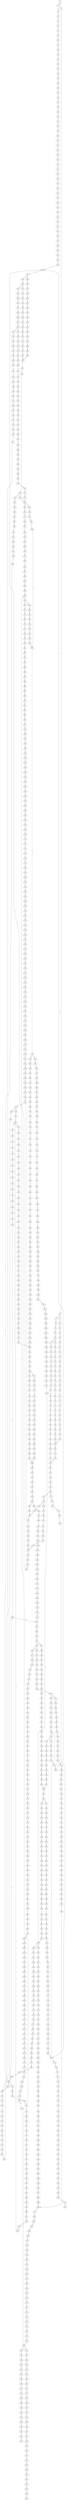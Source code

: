strict digraph  {
	S0 -> S1 [ label = G ];
	S0 -> S2 [ label = C ];
	S1 -> S3 [ label = G ];
	S2 -> S4 [ label = G ];
	S3 -> S5 [ label = T ];
	S4 -> S6 [ label = C ];
	S4 -> S7 [ label = T ];
	S5 -> S8 [ label = C ];
	S6 -> S9 [ label = C ];
	S7 -> S10 [ label = C ];
	S8 -> S11 [ label = C ];
	S9 -> S12 [ label = C ];
	S10 -> S13 [ label = C ];
	S11 -> S14 [ label = C ];
	S12 -> S15 [ label = C ];
	S13 -> S16 [ label = C ];
	S14 -> S17 [ label = T ];
	S15 -> S18 [ label = T ];
	S16 -> S19 [ label = A ];
	S17 -> S20 [ label = T ];
	S18 -> S21 [ label = T ];
	S18 -> S22 [ label = C ];
	S19 -> S23 [ label = C ];
	S20 -> S24 [ label = C ];
	S21 -> S25 [ label = C ];
	S22 -> S26 [ label = C ];
	S23 -> S27 [ label = C ];
	S24 -> S28 [ label = T ];
	S25 -> S29 [ label = A ];
	S26 -> S30 [ label = A ];
	S27 -> S31 [ label = A ];
	S28 -> S32 [ label = C ];
	S29 -> S33 [ label = C ];
	S30 -> S34 [ label = C ];
	S31 -> S35 [ label = C ];
	S32 -> S36 [ label = G ];
	S33 -> S37 [ label = G ];
	S34 -> S38 [ label = C ];
	S35 -> S39 [ label = C ];
	S36 -> S40 [ label = T ];
	S37 -> S41 [ label = C ];
	S38 -> S42 [ label = C ];
	S39 -> S43 [ label = G ];
	S40 -> S44 [ label = A ];
	S41 -> S45 [ label = T ];
	S42 -> S46 [ label = G ];
	S43 -> S47 [ label = A ];
	S44 -> S48 [ label = C ];
	S45 -> S49 [ label = C ];
	S46 -> S50 [ label = C ];
	S47 -> S51 [ label = T ];
	S48 -> S52 [ label = G ];
	S49 -> S53 [ label = C ];
	S50 -> S54 [ label = C ];
	S51 -> S55 [ label = C ];
	S52 -> S56 [ label = G ];
	S53 -> S57 [ label = G ];
	S54 -> S58 [ label = G ];
	S55 -> S59 [ label = G ];
	S56 -> S60 [ label = C ];
	S57 -> S61 [ label = G ];
	S58 -> S62 [ label = G ];
	S59 -> S63 [ label = G ];
	S60 -> S64 [ label = T ];
	S61 -> S65 [ label = T ];
	S62 -> S66 [ label = T ];
	S63 -> S67 [ label = T ];
	S64 -> S68 [ label = A ];
	S65 -> S69 [ label = T ];
	S66 -> S70 [ label = C ];
	S67 -> S71 [ label = T ];
	S68 -> S72 [ label = C ];
	S69 -> S73 [ label = G ];
	S70 -> S74 [ label = C ];
	S71 -> S75 [ label = C ];
	S72 -> S76 [ label = T ];
	S73 -> S77 [ label = C ];
	S74 -> S78 [ label = C ];
	S75 -> S79 [ label = C ];
	S76 -> S80 [ label = G ];
	S77 -> S81 [ label = A ];
	S78 -> S82 [ label = A ];
	S79 -> S83 [ label = A ];
	S80 -> S84 [ label = G ];
	S81 -> S85 [ label = C ];
	S82 -> S86 [ label = G ];
	S83 -> S87 [ label = G ];
	S84 -> S88 [ label = T ];
	S85 -> S89 [ label = T ];
	S86 -> S90 [ label = T ];
	S87 -> S91 [ label = T ];
	S88 -> S92 [ label = G ];
	S89 -> S93 [ label = G ];
	S90 -> S94 [ label = G ];
	S91 -> S95 [ label = G ];
	S92 -> S96 [ label = C ];
	S93 -> S97 [ label = G ];
	S94 -> S98 [ label = G ];
	S95 -> S99 [ label = G ];
	S96 -> S100 [ label = T ];
	S97 -> S101 [ label = T ];
	S98 -> S102 [ label = T ];
	S99 -> S103 [ label = T ];
	S100 -> S104 [ label = A ];
	S101 -> S105 [ label = C ];
	S102 -> S106 [ label = C ];
	S103 -> S106 [ label = C ];
	S104 -> S107 [ label = C ];
	S105 -> S108 [ label = G ];
	S106 -> S109 [ label = G ];
	S107 -> S110 [ label = T ];
	S108 -> S111 [ label = T ];
	S109 -> S112 [ label = T ];
	S110 -> S113 [ label = G ];
	S111 -> S114 [ label = C ];
	S112 -> S115 [ label = C ];
	S113 -> S116 [ label = T ];
	S114 -> S117 [ label = C ];
	S115 -> S117 [ label = C ];
	S116 -> S118 [ label = A ];
	S117 -> S119 [ label = G ];
	S118 -> S120 [ label = A ];
	S119 -> S121 [ label = T ];
	S120 -> S122 [ label = C ];
	S121 -> S123 [ label = C ];
	S122 -> S124 [ label = A ];
	S123 -> S125 [ label = A ];
	S124 -> S126 [ label = C ];
	S125 -> S127 [ label = C ];
	S126 -> S128 [ label = A ];
	S127 -> S129 [ label = C ];
	S128 -> S130 [ label = C ];
	S129 -> S131 [ label = C ];
	S129 -> S132 [ label = G ];
	S130 -> S133 [ label = G ];
	S131 -> S134 [ label = T ];
	S132 -> S135 [ label = A ];
	S133 -> S136 [ label = C ];
	S134 -> S137 [ label = G ];
	S135 -> S138 [ label = A ];
	S135 -> S139 [ label = G ];
	S136 -> S140 [ label = T ];
	S137 -> S141 [ label = T ];
	S138 -> S142 [ label = T ];
	S139 -> S143 [ label = T ];
	S140 -> S144 [ label = C ];
	S141 -> S145 [ label = C ];
	S142 -> S146 [ label = C ];
	S143 -> S147 [ label = C ];
	S144 -> S148 [ label = C ];
	S145 -> S149 [ label = C ];
	S146 -> S150 [ label = C ];
	S147 -> S151 [ label = C ];
	S148 -> S152 [ label = T ];
	S149 -> S153 [ label = T ];
	S150 -> S154 [ label = T ];
	S151 -> S155 [ label = A ];
	S151 -> S156 [ label = T ];
	S152 -> S157 [ label = A ];
	S153 -> S158 [ label = A ];
	S153 -> S159 [ label = T ];
	S154 -> S160 [ label = C ];
	S155 -> S161 [ label = G ];
	S156 -> S162 [ label = C ];
	S157 -> S163 [ label = G ];
	S158 -> S164 [ label = C ];
	S159 -> S165 [ label = G ];
	S160 -> S166 [ label = G ];
	S161 -> S167 [ label = T ];
	S161 -> S168 [ label = C ];
	S162 -> S169 [ label = G ];
	S163 -> S170 [ label = A ];
	S164 -> S171 [ label = T ];
	S165 -> S172 [ label = A ];
	S165 -> S173 [ label = T ];
	S166 -> S174 [ label = A ];
	S167 -> S175 [ label = A ];
	S168 -> S176 [ label = T ];
	S169 -> S177 [ label = A ];
	S170 -> S178 [ label = A ];
	S171 -> S179 [ label = A ];
	S172 -> S180 [ label = A ];
	S173 -> S181 [ label = A ];
	S174 -> S182 [ label = A ];
	S175 -> S183 [ label = G ];
	S176 -> S184 [ label = T ];
	S177 -> S185 [ label = A ];
	S178 -> S186 [ label = C ];
	S179 -> S187 [ label = C ];
	S180 -> S188 [ label = C ];
	S181 -> S189 [ label = G ];
	S182 -> S190 [ label = C ];
	S183 -> S191 [ label = G ];
	S183 -> S192 [ label = C ];
	S184 -> S193 [ label = C ];
	S185 -> S190 [ label = C ];
	S186 -> S194 [ label = T ];
	S187 -> S195 [ label = C ];
	S188 -> S196 [ label = T ];
	S189 -> S197 [ label = G ];
	S190 -> S198 [ label = T ];
	S191 -> S199 [ label = G ];
	S192 -> S200 [ label = T ];
	S193 -> S201 [ label = A ];
	S194 -> S202 [ label = T ];
	S195 -> S203 [ label = A ];
	S196 -> S204 [ label = T ];
	S197 -> S205 [ label = A ];
	S198 -> S206 [ label = T ];
	S199 -> S207 [ label = T ];
	S200 -> S208 [ label = C ];
	S201 -> S209 [ label = C ];
	S202 -> S210 [ label = C ];
	S203 -> S211 [ label = G ];
	S204 -> S212 [ label = C ];
	S205 -> S213 [ label = G ];
	S206 -> S214 [ label = C ];
	S207 -> S215 [ label = C ];
	S208 -> S216 [ label = C ];
	S209 -> S217 [ label = G ];
	S210 -> S218 [ label = A ];
	S211 -> S219 [ label = G ];
	S212 -> S220 [ label = A ];
	S213 -> S221 [ label = A ];
	S214 -> S222 [ label = A ];
	S215 -> S223 [ label = A ];
	S216 -> S224 [ label = A ];
	S217 -> S225 [ label = C ];
	S218 -> S226 [ label = A ];
	S219 -> S227 [ label = A ];
	S220 -> S226 [ label = A ];
	S221 -> S228 [ label = G ];
	S222 -> S226 [ label = A ];
	S223 -> S229 [ label = C ];
	S224 -> S230 [ label = C ];
	S225 -> S231 [ label = C ];
	S226 -> S232 [ label = C ];
	S227 -> S233 [ label = G ];
	S228 -> S234 [ label = G ];
	S229 -> S235 [ label = T ];
	S230 -> S236 [ label = C ];
	S231 -> S237 [ label = C ];
	S232 -> S238 [ label = C ];
	S232 -> S239 [ label = T ];
	S233 -> S240 [ label = A ];
	S234 -> S241 [ label = T ];
	S235 -> S242 [ label = C ];
	S236 -> S243 [ label = G ];
	S237 -> S244 [ label = T ];
	S238 -> S245 [ label = G ];
	S239 -> S246 [ label = G ];
	S240 -> S247 [ label = G ];
	S241 -> S248 [ label = C ];
	S242 -> S249 [ label = G ];
	S243 -> S250 [ label = G ];
	S244 -> S251 [ label = T ];
	S245 -> S252 [ label = G ];
	S246 -> S253 [ label = G ];
	S246 -> S254 [ label = C ];
	S247 -> S255 [ label = T ];
	S248 -> S256 [ label = C ];
	S249 -> S257 [ label = C ];
	S250 -> S258 [ label = A ];
	S251 -> S259 [ label = C ];
	S252 -> S260 [ label = C ];
	S253 -> S261 [ label = C ];
	S254 -> S262 [ label = C ];
	S255 -> S263 [ label = C ];
	S256 -> S264 [ label = C ];
	S257 -> S265 [ label = T ];
	S258 -> S266 [ label = C ];
	S259 -> S267 [ label = A ];
	S260 -> S268 [ label = C ];
	S261 -> S269 [ label = C ];
	S262 -> S270 [ label = C ];
	S263 -> S271 [ label = A ];
	S264 -> S272 [ label = A ];
	S264 -> S273 [ label = G ];
	S265 -> S274 [ label = T ];
	S266 -> S275 [ label = G ];
	S267 -> S276 [ label = T ];
	S268 -> S277 [ label = C ];
	S269 -> S278 [ label = C ];
	S270 -> S279 [ label = T ];
	S271 -> S280 [ label = G ];
	S272 -> S281 [ label = G ];
	S273 -> S282 [ label = G ];
	S274 -> S283 [ label = C ];
	S275 -> S284 [ label = T ];
	S276 -> S285 [ label = C ];
	S277 -> S286 [ label = A ];
	S278 -> S287 [ label = A ];
	S279 -> S288 [ label = A ];
	S280 -> S289 [ label = G ];
	S281 -> S290 [ label = A ];
	S282 -> S291 [ label = A ];
	S283 -> S292 [ label = A ];
	S284 -> S293 [ label = C ];
	S285 -> S294 [ label = C ];
	S286 -> S295 [ label = G ];
	S287 -> S296 [ label = G ];
	S288 -> S297 [ label = G ];
	S289 -> S298 [ label = A ];
	S290 -> S299 [ label = G ];
	S291 -> S300 [ label = G ];
	S292 -> S301 [ label = T ];
	S293 -> S302 [ label = G ];
	S294 -> S303 [ label = A ];
	S295 -> S304 [ label = T ];
	S296 -> S305 [ label = G ];
	S297 -> S306 [ label = G ];
	S298 -> S307 [ label = C ];
	S299 -> S308 [ label = C ];
	S300 -> S309 [ label = G ];
	S301 -> S310 [ label = C ];
	S302 -> S311 [ label = T ];
	S303 -> S312 [ label = G ];
	S304 -> S313 [ label = T ];
	S305 -> S314 [ label = T ];
	S306 -> S315 [ label = T ];
	S307 -> S316 [ label = C ];
	S308 -> S317 [ label = C ];
	S309 -> S318 [ label = C ];
	S310 -> S319 [ label = C ];
	S311 -> S320 [ label = G ];
	S312 -> S321 [ label = A ];
	S313 -> S322 [ label = G ];
	S314 -> S323 [ label = G ];
	S315 -> S324 [ label = G ];
	S316 -> S325 [ label = A ];
	S317 -> S326 [ label = A ];
	S318 -> S327 [ label = G ];
	S319 -> S303 [ label = A ];
	S320 -> S328 [ label = A ];
	S321 -> S329 [ label = A ];
	S322 -> S330 [ label = T ];
	S323 -> S331 [ label = C ];
	S323 -> S332 [ label = G ];
	S324 -> S333 [ label = T ];
	S325 -> S334 [ label = G ];
	S326 -> S335 [ label = C ];
	S327 -> S336 [ label = T ];
	S328 -> S337 [ label = C ];
	S329 -> S338 [ label = C ];
	S330 -> S339 [ label = G ];
	S331 -> S340 [ label = G ];
	S332 -> S341 [ label = G ];
	S333 -> S342 [ label = G ];
	S334 -> S343 [ label = T ];
	S335 -> S344 [ label = G ];
	S336 -> S345 [ label = G ];
	S337 -> S346 [ label = C ];
	S338 -> S347 [ label = C ];
	S339 -> S348 [ label = C ];
	S340 -> S349 [ label = C ];
	S341 -> S350 [ label = C ];
	S342 -> S351 [ label = C ];
	S343 -> S352 [ label = C ];
	S344 -> S353 [ label = G ];
	S345 -> S354 [ label = G ];
	S346 -> S355 [ label = G ];
	S347 -> S356 [ label = A ];
	S347 -> S357 [ label = G ];
	S348 -> S358 [ label = G ];
	S349 -> S359 [ label = G ];
	S350 -> S360 [ label = T ];
	S351 -> S361 [ label = G ];
	S352 -> S362 [ label = T ];
	S353 -> S363 [ label = T ];
	S354 -> S364 [ label = T ];
	S355 -> S365 [ label = G ];
	S356 -> S366 [ label = G ];
	S356 -> S367 [ label = C ];
	S357 -> S368 [ label = G ];
	S358 -> S369 [ label = T ];
	S359 -> S370 [ label = T ];
	S360 -> S371 [ label = T ];
	S361 -> S372 [ label = T ];
	S362 -> S373 [ label = C ];
	S363 -> S374 [ label = T ];
	S364 -> S375 [ label = A ];
	S365 -> S376 [ label = T ];
	S366 -> S377 [ label = A ];
	S367 -> S378 [ label = C ];
	S368 -> S379 [ label = A ];
	S369 -> S380 [ label = C ];
	S370 -> S381 [ label = C ];
	S371 -> S382 [ label = C ];
	S372 -> S383 [ label = C ];
	S373 -> S384 [ label = T ];
	S374 -> S385 [ label = A ];
	S375 -> S386 [ label = T ];
	S376 -> S387 [ label = C ];
	S377 -> S388 [ label = C ];
	S378 -> S389 [ label = A ];
	S379 -> S390 [ label = C ];
	S380 -> S391 [ label = G ];
	S381 -> S392 [ label = G ];
	S382 -> S393 [ label = G ];
	S383 -> S391 [ label = G ];
	S384 -> S394 [ label = G ];
	S385 -> S395 [ label = C ];
	S386 -> S396 [ label = G ];
	S387 -> S397 [ label = G ];
	S388 -> S398 [ label = T ];
	S389 -> S399 [ label = C ];
	S390 -> S400 [ label = G ];
	S391 -> S401 [ label = A ];
	S392 -> S402 [ label = T ];
	S393 -> S403 [ label = A ];
	S394 -> S404 [ label = T ];
	S395 -> S405 [ label = T ];
	S396 -> S406 [ label = A ];
	S397 -> S407 [ label = C ];
	S398 -> S408 [ label = C ];
	S399 -> S409 [ label = C ];
	S400 -> S410 [ label = C ];
	S401 -> S411 [ label = A ];
	S402 -> S412 [ label = G ];
	S403 -> S413 [ label = A ];
	S404 -> S414 [ label = A ];
	S405 -> S415 [ label = G ];
	S406 -> S416 [ label = G ];
	S407 -> S417 [ label = G ];
	S408 -> S418 [ label = C ];
	S409 -> S419 [ label = C ];
	S410 -> S420 [ label = C ];
	S411 -> S421 [ label = C ];
	S412 -> S422 [ label = C ];
	S413 -> S423 [ label = C ];
	S415 -> S424 [ label = C ];
	S416 -> S425 [ label = C ];
	S417 -> S426 [ label = T ];
	S418 -> S427 [ label = C ];
	S419 -> S428 [ label = C ];
	S420 -> S429 [ label = C ];
	S421 -> S430 [ label = C ];
	S421 -> S431 [ label = A ];
	S422 -> S432 [ label = A ];
	S423 -> S433 [ label = A ];
	S424 -> S434 [ label = A ];
	S425 -> S435 [ label = G ];
	S426 -> S436 [ label = A ];
	S427 -> S437 [ label = A ];
	S428 -> S438 [ label = T ];
	S429 -> S439 [ label = A ];
	S430 -> S440 [ label = T ];
	S431 -> S441 [ label = C ];
	S432 -> S442 [ label = T ];
	S433 -> S443 [ label = C ];
	S434 -> S444 [ label = G ];
	S435 -> S445 [ label = G ];
	S436 -> S446 [ label = G ];
	S437 -> S447 [ label = T ];
	S438 -> S448 [ label = T ];
	S439 -> S449 [ label = T ];
	S440 -> S450 [ label = T ];
	S440 -> S451 [ label = G ];
	S441 -> S452 [ label = C ];
	S442 -> S453 [ label = C ];
	S443 -> S454 [ label = G ];
	S444 -> S455 [ label = A ];
	S445 -> S456 [ label = T ];
	S446 -> S457 [ label = C ];
	S447 -> S458 [ label = C ];
	S448 -> S459 [ label = C ];
	S449 -> S460 [ label = C ];
	S450 -> S461 [ label = C ];
	S451 -> S462 [ label = T ];
	S452 -> S463 [ label = C ];
	S453 -> S464 [ label = C ];
	S454 -> S465 [ label = C ];
	S455 -> S466 [ label = C ];
	S456 -> S467 [ label = C ];
	S457 -> S468 [ label = C ];
	S458 -> S469 [ label = T ];
	S459 -> S470 [ label = C ];
	S459 -> S471 [ label = G ];
	S460 -> S472 [ label = G ];
	S461 -> S473 [ label = G ];
	S462 -> S474 [ label = C ];
	S463 -> S475 [ label = G ];
	S464 -> S476 [ label = G ];
	S465 -> S477 [ label = G ];
	S466 -> S478 [ label = G ];
	S467 -> S479 [ label = G ];
	S468 -> S480 [ label = G ];
	S469 -> S481 [ label = G ];
	S470 -> S482 [ label = T ];
	S471 -> S483 [ label = A ];
	S472 -> S484 [ label = T ];
	S473 -> S485 [ label = T ];
	S474 -> S486 [ label = G ];
	S475 -> S487 [ label = T ];
	S476 -> S488 [ label = C ];
	S477 -> S489 [ label = C ];
	S478 -> S490 [ label = G ];
	S479 -> S491 [ label = C ];
	S480 -> S492 [ label = C ];
	S481 -> S493 [ label = C ];
	S482 -> S494 [ label = G ];
	S483 -> S495 [ label = T ];
	S484 -> S496 [ label = C ];
	S485 -> S497 [ label = A ];
	S486 -> S498 [ label = C ];
	S487 -> S499 [ label = A ];
	S488 -> S500 [ label = A ];
	S489 -> S501 [ label = A ];
	S490 -> S502 [ label = A ];
	S491 -> S503 [ label = A ];
	S492 -> S504 [ label = T ];
	S493 -> S505 [ label = C ];
	S494 -> S506 [ label = T ];
	S495 -> S507 [ label = C ];
	S496 -> S508 [ label = C ];
	S497 -> S509 [ label = C ];
	S498 -> S510 [ label = G ];
	S499 -> S511 [ label = C ];
	S500 -> S512 [ label = C ];
	S501 -> S513 [ label = C ];
	S502 -> S514 [ label = C ];
	S503 -> S515 [ label = C ];
	S504 -> S516 [ label = G ];
	S505 -> S517 [ label = A ];
	S506 -> S518 [ label = C ];
	S507 -> S519 [ label = G ];
	S508 -> S520 [ label = T ];
	S509 -> S521 [ label = T ];
	S510 -> S522 [ label = C ];
	S511 -> S523 [ label = G ];
	S512 -> S524 [ label = G ];
	S513 -> S525 [ label = G ];
	S514 -> S526 [ label = A ];
	S515 -> S527 [ label = G ];
	S516 -> S528 [ label = G ];
	S517 -> S529 [ label = G ];
	S518 -> S530 [ label = C ];
	S519 -> S531 [ label = T ];
	S520 -> S532 [ label = C ];
	S521 -> S533 [ label = T ];
	S522 -> S534 [ label = G ];
	S522 -> S535 [ label = A ];
	S523 -> S536 [ label = T ];
	S524 -> S537 [ label = T ];
	S525 -> S538 [ label = T ];
	S526 -> S539 [ label = C ];
	S527 -> S540 [ label = C ];
	S528 -> S541 [ label = A ];
	S529 -> S542 [ label = T ];
	S530 -> S543 [ label = T ];
	S531 -> S544 [ label = T ];
	S532 -> S545 [ label = T ];
	S533 -> S546 [ label = C ];
	S534 -> S547 [ label = A ];
	S535 -> S548 [ label = A ];
	S536 -> S549 [ label = C ];
	S537 -> S550 [ label = C ];
	S538 -> S551 [ label = C ];
	S539 -> S552 [ label = A ];
	S540 -> S553 [ label = G ];
	S541 -> S554 [ label = A ];
	S542 -> S555 [ label = C ];
	S543 -> S159 [ label = T ];
	S544 -> S556 [ label = T ];
	S545 -> S557 [ label = T ];
	S546 -> S558 [ label = A ];
	S547 -> S559 [ label = G ];
	S548 -> S560 [ label = C ];
	S549 -> S561 [ label = C ];
	S550 -> S562 [ label = G ];
	S551 -> S563 [ label = C ];
	S552 -> S564 [ label = C ];
	S553 -> S565 [ label = C ];
	S554 -> S566 [ label = G ];
	S555 -> S567 [ label = G ];
	S556 -> S568 [ label = G ];
	S557 -> S569 [ label = C ];
	S558 -> S570 [ label = A ];
	S559 -> S571 [ label = C ];
	S560 -> S572 [ label = C ];
	S561 -> S573 [ label = A ];
	S562 -> S574 [ label = A ];
	S563 -> S575 [ label = A ];
	S564 -> S576 [ label = C ];
	S565 -> S577 [ label = G ];
	S566 -> S578 [ label = A ];
	S567 -> S579 [ label = T ];
	S568 -> S580 [ label = T ];
	S569 -> S581 [ label = T ];
	S570 -> S582 [ label = G ];
	S571 -> S583 [ label = A ];
	S572 -> S584 [ label = C ];
	S573 -> S585 [ label = G ];
	S574 -> S586 [ label = G ];
	S575 -> S587 [ label = G ];
	S576 -> S588 [ label = T ];
	S577 -> S589 [ label = C ];
	S577 -> S590 [ label = G ];
	S578 -> S591 [ label = A ];
	S579 -> S592 [ label = A ];
	S580 -> S593 [ label = A ];
	S581 -> S594 [ label = C ];
	S582 -> S595 [ label = C ];
	S583 -> S596 [ label = G ];
	S584 -> S597 [ label = G ];
	S585 -> S598 [ label = C ];
	S586 -> S599 [ label = C ];
	S587 -> S598 [ label = C ];
	S588 -> S600 [ label = C ];
	S589 -> S601 [ label = G ];
	S590 -> S602 [ label = C ];
	S591 -> S603 [ label = C ];
	S592 -> S604 [ label = A ];
	S593 -> S605 [ label = G ];
	S594 -> S606 [ label = G ];
	S595 -> S607 [ label = G ];
	S596 -> S608 [ label = T ];
	S597 -> S609 [ label = T ];
	S598 -> S610 [ label = T ];
	S598 -> S611 [ label = G ];
	S599 -> S612 [ label = G ];
	S600 -> S613 [ label = T ];
	S601 -> S614 [ label = T ];
	S602 -> S615 [ label = T ];
	S603 -> S616 [ label = G ];
	S604 -> S617 [ label = G ];
	S605 -> S618 [ label = G ];
	S606 -> S619 [ label = G ];
	S607 -> S620 [ label = A ];
	S608 -> S621 [ label = G ];
	S609 -> S622 [ label = A ];
	S610 -> S184 [ label = T ];
	S611 -> S623 [ label = A ];
	S612 -> S624 [ label = A ];
	S613 -> S625 [ label = A ];
	S614 -> S626 [ label = C ];
	S615 -> S627 [ label = G ];
	S616 -> S628 [ label = G ];
	S617 -> S629 [ label = A ];
	S618 -> S630 [ label = A ];
	S619 -> S631 [ label = A ];
	S620 -> S632 [ label = G ];
	S621 -> S633 [ label = C ];
	S622 -> S634 [ label = C ];
	S623 -> S635 [ label = G ];
	S624 -> S636 [ label = G ];
	S625 -> S637 [ label = G ];
	S626 -> S638 [ label = G ];
	S627 -> S639 [ label = G ];
	S628 -> S640 [ label = C ];
	S629 -> S641 [ label = C ];
	S630 -> S642 [ label = A ];
	S631 -> S643 [ label = G ];
	S632 -> S644 [ label = T ];
	S633 -> S645 [ label = A ];
	S634 -> S646 [ label = A ];
	S635 -> S647 [ label = T ];
	S636 -> S648 [ label = T ];
	S637 -> S649 [ label = A ];
	S638 -> S650 [ label = A ];
	S639 -> S651 [ label = A ];
	S640 -> S652 [ label = A ];
	S641 -> S653 [ label = G ];
	S642 -> S654 [ label = A ];
	S643 -> S655 [ label = A ];
	S644 -> S656 [ label = C ];
	S645 -> S657 [ label = A ];
	S646 -> S658 [ label = G ];
	S647 -> S659 [ label = C ];
	S648 -> S660 [ label = C ];
	S649 -> S661 [ label = A ];
	S650 -> S662 [ label = C ];
	S651 -> S663 [ label = A ];
	S652 -> S664 [ label = C ];
	S653 -> S665 [ label = G ];
	S654 -> S666 [ label = G ];
	S655 -> S667 [ label = G ];
	S656 -> S668 [ label = C ];
	S657 -> S669 [ label = C ];
	S658 -> S670 [ label = C ];
	S659 -> S668 [ label = C ];
	S659 -> S671 [ label = T ];
	S660 -> S672 [ label = G ];
	S661 -> S673 [ label = C ];
	S662 -> S674 [ label = G ];
	S663 -> S675 [ label = T ];
	S664 -> S676 [ label = C ];
	S664 -> S677 [ label = T ];
	S665 -> S678 [ label = C ];
	S666 -> S679 [ label = G ];
	S667 -> S680 [ label = G ];
	S668 -> S681 [ label = C ];
	S669 -> S682 [ label = A ];
	S670 -> S683 [ label = A ];
	S671 -> S684 [ label = C ];
	S672 -> S685 [ label = A ];
	S673 -> S686 [ label = G ];
	S674 -> S687 [ label = C ];
	S675 -> S688 [ label = G ];
	S676 -> S689 [ label = G ];
	S677 -> S690 [ label = G ];
	S678 -> S691 [ label = T ];
	S679 -> S692 [ label = T ];
	S680 -> S693 [ label = T ];
	S681 -> S694 [ label = T ];
	S681 -> S695 [ label = G ];
	S682 -> S696 [ label = G ];
	S683 -> S697 [ label = G ];
	S684 -> S698 [ label = G ];
	S685 -> S699 [ label = A ];
	S686 -> S700 [ label = A ];
	S687 -> S701 [ label = G ];
	S688 -> S702 [ label = G ];
	S689 -> S703 [ label = G ];
	S690 -> S704 [ label = G ];
	S691 -> S705 [ label = C ];
	S692 -> S706 [ label = C ];
	S693 -> S248 [ label = C ];
	S694 -> S707 [ label = C ];
	S695 -> S708 [ label = C ];
	S696 -> S709 [ label = C ];
	S697 -> S710 [ label = G ];
	S698 -> S711 [ label = T ];
	S699 -> S712 [ label = C ];
	S700 -> S713 [ label = G ];
	S701 -> S714 [ label = C ];
	S702 -> S715 [ label = G ];
	S703 -> S716 [ label = G ];
	S704 -> S717 [ label = G ];
	S705 -> S718 [ label = T ];
	S706 -> S719 [ label = C ];
	S707 -> S720 [ label = C ];
	S708 -> S721 [ label = C ];
	S709 -> S722 [ label = T ];
	S710 -> S723 [ label = T ];
	S711 -> S724 [ label = C ];
	S712 -> S725 [ label = C ];
	S713 -> S726 [ label = G ];
	S714 -> S727 [ label = C ];
	S715 -> S728 [ label = G ];
	S716 -> S729 [ label = A ];
	S717 -> S730 [ label = A ];
	S718 -> S731 [ label = C ];
	S719 -> S732 [ label = C ];
	S720 -> S733 [ label = G ];
	S721 -> S734 [ label = T ];
	S722 -> S735 [ label = A ];
	S723 -> S736 [ label = G ];
	S724 -> S737 [ label = T ];
	S725 -> S440 [ label = T ];
	S726 -> S738 [ label = T ];
	S727 -> S739 [ label = T ];
	S728 -> S740 [ label = T ];
	S729 -> S741 [ label = A ];
	S730 -> S742 [ label = A ];
	S731 -> S743 [ label = G ];
	S732 -> S744 [ label = G ];
	S733 -> S745 [ label = G ];
	S734 -> S746 [ label = G ];
	S735 -> S747 [ label = C ];
	S736 -> S748 [ label = C ];
	S737 -> S749 [ label = G ];
	S738 -> S750 [ label = G ];
	S739 -> S751 [ label = C ];
	S740 -> S752 [ label = C ];
	S741 -> S753 [ label = T ];
	S742 -> S754 [ label = C ];
	S743 -> S755 [ label = A ];
	S744 -> S756 [ label = A ];
	S745 -> S757 [ label = T ];
	S746 -> S758 [ label = T ];
	S747 -> S759 [ label = G ];
	S748 -> S760 [ label = A ];
	S749 -> S761 [ label = T ];
	S750 -> S762 [ label = T ];
	S751 -> S763 [ label = G ];
	S752 -> S764 [ label = C ];
	S753 -> S765 [ label = T ];
	S754 -> S766 [ label = T ];
	S755 -> S767 [ label = A ];
	S756 -> S768 [ label = A ];
	S757 -> S769 [ label = C ];
	S758 -> S770 [ label = C ];
	S759 -> S771 [ label = A ];
	S760 -> S772 [ label = C ];
	S761 -> S773 [ label = T ];
	S762 -> S774 [ label = C ];
	S763 -> S775 [ label = G ];
	S764 -> S776 [ label = G ];
	S765 -> S777 [ label = G ];
	S766 -> S778 [ label = G ];
	S767 -> S779 [ label = G ];
	S768 -> S780 [ label = G ];
	S769 -> S781 [ label = T ];
	S770 -> S782 [ label = G ];
	S771 -> S783 [ label = G ];
	S772 -> S784 [ label = G ];
	S773 -> S785 [ label = C ];
	S774 -> S786 [ label = C ];
	S775 -> S787 [ label = G ];
	S776 -> S788 [ label = C ];
	S777 -> S789 [ label = A ];
	S778 -> S790 [ label = G ];
	S779 -> S791 [ label = T ];
	S780 -> S792 [ label = T ];
	S781 -> S793 [ label = G ];
	S782 -> S794 [ label = C ];
	S783 -> S795 [ label = A ];
	S784 -> S796 [ label = C ];
	S785 -> S797 [ label = C ];
	S786 -> S798 [ label = C ];
	S787 -> S799 [ label = C ];
	S788 -> S800 [ label = C ];
	S789 -> S801 [ label = A ];
	S790 -> S802 [ label = A ];
	S791 -> S803 [ label = C ];
	S792 -> S804 [ label = C ];
	S793 -> S805 [ label = G ];
	S794 -> S510 [ label = G ];
	S795 -> S806 [ label = A ];
	S796 -> S807 [ label = G ];
	S797 -> S808 [ label = G ];
	S798 -> S809 [ label = T ];
	S799 -> S810 [ label = T ];
	S800 -> S811 [ label = G ];
	S801 -> S812 [ label = C ];
	S802 -> S813 [ label = C ];
	S803 -> S814 [ label = G ];
	S804 -> S815 [ label = G ];
	S805 -> S816 [ label = A ];
	S806 -> S817 [ label = C ];
	S807 -> S818 [ label = G ];
	S808 -> S819 [ label = T ];
	S809 -> S820 [ label = G ];
	S810 -> S821 [ label = C ];
	S811 -> S822 [ label = G ];
	S812 -> S823 [ label = C ];
	S813 -> S824 [ label = C ];
	S814 -> S825 [ label = C ];
	S815 -> S826 [ label = A ];
	S816 -> S827 [ label = G ];
	S817 -> S828 [ label = T ];
	S818 -> S829 [ label = T ];
	S819 -> S830 [ label = G ];
	S820 -> S831 [ label = T ];
	S821 -> S832 [ label = A ];
	S822 -> S833 [ label = A ];
	S823 -> S834 [ label = C ];
	S824 -> S835 [ label = C ];
	S825 -> S836 [ label = G ];
	S826 -> S837 [ label = G ];
	S827 -> S838 [ label = G ];
	S828 -> S839 [ label = G ];
	S829 -> S840 [ label = G ];
	S830 -> S841 [ label = G ];
	S831 -> S842 [ label = C ];
	S832 -> S843 [ label = C ];
	S833 -> S844 [ label = A ];
	S834 -> S845 [ label = G ];
	S835 -> S846 [ label = G ];
	S836 -> S847 [ label = G ];
	S837 -> S848 [ label = G ];
	S838 -> S849 [ label = G ];
	S839 -> S850 [ label = G ];
	S840 -> S851 [ label = C ];
	S841 -> S852 [ label = C ];
	S842 -> S853 [ label = C ];
	S843 -> S854 [ label = G ];
	S844 -> S855 [ label = C ];
	S845 -> S856 [ label = T ];
	S846 -> S857 [ label = T ];
	S847 -> S858 [ label = C ];
	S848 -> S859 [ label = T ];
	S849 -> S860 [ label = T ];
	S850 -> S861 [ label = C ];
	S851 -> S862 [ label = C ];
	S852 -> S863 [ label = C ];
	S853 -> S153 [ label = T ];
	S854 -> S864 [ label = T ];
	S855 -> S865 [ label = T ];
	S856 -> S866 [ label = C ];
	S857 -> S867 [ label = C ];
	S858 -> S868 [ label = T ];
	S859 -> S869 [ label = A ];
	S860 -> S870 [ label = G ];
	S861 -> S871 [ label = G ];
	S862 -> S872 [ label = G ];
	S863 -> S873 [ label = C ];
	S864 -> S874 [ label = C ];
	S865 -> S875 [ label = G ];
	S866 -> S876 [ label = T ];
	S867 -> S877 [ label = T ];
	S868 -> S878 [ label = A ];
	S869 -> S879 [ label = T ];
	S870 -> S880 [ label = T ];
	S871 -> S881 [ label = C ];
	S872 -> S882 [ label = C ];
	S873 -> S883 [ label = G ];
	S874 -> S884 [ label = C ];
	S875 -> S885 [ label = C ];
	S876 -> S886 [ label = C ];
	S877 -> S886 [ label = C ];
	S878 -> S887 [ label = T ];
	S879 -> S888 [ label = A ];
	S880 -> S889 [ label = T ];
	S881 -> S890 [ label = A ];
	S882 -> S891 [ label = A ];
	S883 -> S892 [ label = T ];
	S884 -> S893 [ label = A ];
	S885 -> S894 [ label = A ];
	S886 -> S895 [ label = G ];
	S887 -> S896 [ label = A ];
	S888 -> S897 [ label = A ];
	S889 -> S898 [ label = C ];
	S890 -> S899 [ label = G ];
	S891 -> S900 [ label = A ];
	S892 -> S901 [ label = C ];
	S893 -> S587 [ label = G ];
	S894 -> S902 [ label = A ];
	S895 -> S903 [ label = G ];
	S896 -> S904 [ label = G ];
	S897 -> S905 [ label = G ];
	S898 -> S906 [ label = C ];
	S899 -> S907 [ label = C ];
	S900 -> S908 [ label = C ];
	S901 -> S909 [ label = C ];
	S902 -> S910 [ label = C ];
	S903 -> S911 [ label = C ];
	S904 -> S912 [ label = T ];
	S905 -> S913 [ label = T ];
	S906 -> S914 [ label = A ];
	S907 -> S915 [ label = G ];
	S908 -> S916 [ label = C ];
	S909 -> S917 [ label = A ];
	S910 -> S918 [ label = C ];
	S911 -> S919 [ label = A ];
	S912 -> S920 [ label = A ];
	S913 -> S921 [ label = C ];
	S914 -> S922 [ label = G ];
	S915 -> S923 [ label = G ];
	S916 -> S924 [ label = A ];
	S917 -> S925 [ label = G ];
	S918 -> S926 [ label = A ];
	S919 -> S927 [ label = C ];
	S920 -> S928 [ label = G ];
	S921 -> S929 [ label = G ];
	S922 -> S930 [ label = C ];
	S923 -> S931 [ label = G ];
	S924 -> S932 [ label = G ];
	S925 -> S933 [ label = T ];
	S926 -> S934 [ label = G ];
	S927 -> S935 [ label = C ];
	S928 -> S936 [ label = C ];
	S929 -> S937 [ label = T ];
	S930 -> S938 [ label = A ];
	S931 -> S939 [ label = T ];
	S932 -> S940 [ label = T ];
	S933 -> S941 [ label = A ];
	S934 -> S942 [ label = A ];
	S935 -> S943 [ label = G ];
	S936 -> S944 [ label = C ];
	S937 -> S945 [ label = G ];
	S938 -> S946 [ label = G ];
	S939 -> S947 [ label = G ];
	S940 -> S948 [ label = C ];
	S941 -> S183 [ label = G ];
	S942 -> S949 [ label = A ];
	S943 -> S950 [ label = A ];
	S944 -> S951 [ label = G ];
	S945 -> S952 [ label = G ];
	S946 -> S953 [ label = A ];
	S947 -> S954 [ label = C ];
	S948 -> S955 [ label = G ];
	S949 -> S956 [ label = C ];
	S950 -> S957 [ label = G ];
	S950 -> S958 [ label = A ];
	S951 -> S959 [ label = A ];
	S952 -> S960 [ label = T ];
	S953 -> S961 [ label = T ];
	S954 -> S962 [ label = C ];
	S955 -> S963 [ label = C ];
	S956 -> S964 [ label = A ];
	S957 -> S965 [ label = T ];
	S958 -> S966 [ label = T ];
	S959 -> S967 [ label = A ];
	S960 -> S968 [ label = A ];
	S961 -> S969 [ label = A ];
	S962 -> S970 [ label = G ];
	S963 -> S971 [ label = G ];
	S964 -> S972 [ label = G ];
	S965 -> S147 [ label = C ];
	S966 -> S973 [ label = G ];
	S967 -> S974 [ label = A ];
	S968 -> S975 [ label = C ];
	S969 -> S976 [ label = A ];
	S970 -> S977 [ label = C ];
	S971 -> S978 [ label = C ];
	S972 -> S979 [ label = C ];
	S973 -> S980 [ label = T ];
	S974 -> S981 [ label = C ];
	S975 -> S982 [ label = C ];
	S976 -> S983 [ label = A ];
	S977 -> S984 [ label = C ];
	S978 -> S985 [ label = A ];
	S979 -> S986 [ label = C ];
	S980 -> S987 [ label = A ];
	S981 -> S988 [ label = C ];
	S982 -> S989 [ label = G ];
	S983 -> S990 [ label = A ];
	S984 -> S991 [ label = G ];
	S985 -> S992 [ label = G ];
	S986 -> S993 [ label = G ];
	S987 -> S994 [ label = G ];
	S988 -> S995 [ label = C ];
	S989 -> S996 [ label = G ];
	S990 -> S997 [ label = A ];
	S991 -> S998 [ label = G ];
	S992 -> S999 [ label = C ];
	S993 -> S1000 [ label = T ];
	S994 -> S1001 [ label = T ];
	S995 -> S1002 [ label = C ];
	S996 -> S1003 [ label = T ];
	S997 -> S1004 [ label = C ];
	S998 -> S1005 [ label = T ];
	S999 -> S1006 [ label = C ];
	S1000 -> S1007 [ label = C ];
	S1001 -> S1008 [ label = T ];
	S1002 -> S1009 [ label = G ];
	S1003 -> S1010 [ label = G ];
	S1004 -> S1011 [ label = T ];
	S1005 -> S1012 [ label = G ];
	S1006 -> S1013 [ label = G ];
	S1007 -> S1014 [ label = C ];
	S1008 -> S1015 [ label = T ];
	S1009 -> S1016 [ label = A ];
	S1010 -> S1017 [ label = G ];
	S1011 -> S1018 [ label = T ];
	S1012 -> S1019 [ label = G ];
	S1013 -> S1020 [ label = G ];
	S1014 -> S1021 [ label = T ];
	S1015 -> S1022 [ label = C ];
	S1016 -> S1023 [ label = C ];
	S1017 -> S1024 [ label = T ];
	S1018 -> S1025 [ label = T ];
	S1019 -> S1026 [ label = T ];
	S1020 -> S1027 [ label = T ];
	S1021 -> S1028 [ label = C ];
	S1022 -> S1029 [ label = A ];
	S1023 -> S1030 [ label = T ];
	S1024 -> S1031 [ label = T ];
	S1025 -> S1032 [ label = G ];
	S1026 -> S1033 [ label = G ];
	S1027 -> S1034 [ label = G ];
	S1028 -> S1035 [ label = T ];
	S1029 -> S1036 [ label = C ];
	S1030 -> S1037 [ label = A ];
	S1031 -> S1038 [ label = A ];
	S1032 -> S1039 [ label = C ];
	S1033 -> S1040 [ label = G ];
	S1034 -> S1041 [ label = G ];
	S1035 -> S1042 [ label = G ];
	S1036 -> S1043 [ label = T ];
	S1037 -> S1044 [ label = G ];
	S1038 -> S1045 [ label = G ];
	S1039 -> S1046 [ label = C ];
	S1040 -> S1047 [ label = A ];
	S1041 -> S1048 [ label = A ];
	S1042 -> S1049 [ label = T ];
	S1043 -> S1050 [ label = C ];
	S1044 -> S1051 [ label = A ];
	S1045 -> S1052 [ label = A ];
	S1046 -> S1053 [ label = G ];
	S1047 -> S1054 [ label = A ];
	S1048 -> S1055 [ label = A ];
	S1049 -> S1056 [ label = C ];
	S1050 -> S1057 [ label = C ];
	S1051 -> S1058 [ label = A ];
	S1052 -> S1059 [ label = A ];
	S1053 -> S1060 [ label = T ];
	S1054 -> S1061 [ label = C ];
	S1055 -> S1062 [ label = G ];
	S1056 -> S1063 [ label = G ];
	S1057 -> S1064 [ label = T ];
	S1058 -> S1065 [ label = T ];
	S1059 -> S1066 [ label = G ];
	S1060 -> S1067 [ label = A ];
	S1061 -> S1068 [ label = C ];
	S1062 -> S1069 [ label = A ];
	S1063 -> S1070 [ label = T ];
	S1064 -> S1071 [ label = T ];
	S1065 -> S1072 [ label = C ];
	S1066 -> S1073 [ label = G ];
	S1067 -> S1074 [ label = G ];
	S1068 -> S1075 [ label = T ];
	S1069 -> S1076 [ label = A ];
	S1070 -> S1077 [ label = G ];
	S1071 -> S1078 [ label = T ];
	S1072 -> S1079 [ label = G ];
	S1073 -> S1080 [ label = G ];
	S1074 -> S1081 [ label = C ];
	S1075 -> S1082 [ label = C ];
	S1076 -> S603 [ label = C ];
	S1077 -> S1083 [ label = G ];
	S1078 -> S1084 [ label = C ];
	S1079 -> S1085 [ label = G ];
	S1080 -> S1086 [ label = G ];
	S1081 -> S1087 [ label = C ];
	S1082 -> S1088 [ label = G ];
	S1083 -> S1089 [ label = T ];
	S1084 -> S1090 [ label = A ];
	S1085 -> S1091 [ label = G ];
	S1086 -> S1092 [ label = G ];
	S1087 -> S1093 [ label = G ];
	S1088 -> S1094 [ label = G ];
	S1089 -> S968 [ label = A ];
	S1090 -> S1095 [ label = T ];
	S1091 -> S1096 [ label = T ];
	S1092 -> S1097 [ label = T ];
	S1093 -> S1098 [ label = G ];
	S1094 -> S1099 [ label = C ];
	S1095 -> S1100 [ label = C ];
	S1096 -> S1101 [ label = A ];
	S1097 -> S1102 [ label = C ];
	S1098 -> S1103 [ label = T ];
	S1099 -> S1104 [ label = A ];
	S1100 -> S1105 [ label = C ];
	S1101 -> S1106 [ label = T ];
	S1102 -> S1107 [ label = C ];
	S1103 -> S1108 [ label = G ];
	S1104 -> S1109 [ label = C ];
	S1105 -> S1110 [ label = A ];
	S1106 -> S1111 [ label = C ];
	S1107 -> S1112 [ label = G ];
	S1108 -> S1113 [ label = A ];
	S1109 -> S1114 [ label = G ];
	S1110 -> S312 [ label = G ];
	S1111 -> S1115 [ label = C ];
	S1112 -> S1116 [ label = T ];
	S1113 -> S1117 [ label = C ];
	S1114 -> S1118 [ label = C ];
	S1115 -> S1119 [ label = C ];
	S1116 -> S1120 [ label = C ];
	S1117 -> S1121 [ label = G ];
	S1118 -> S1122 [ label = G ];
	S1119 -> S1123 [ label = G ];
	S1120 -> S1124 [ label = G ];
	S1121 -> S1125 [ label = T ];
	S1122 -> S1126 [ label = C ];
	S1123 -> S1127 [ label = A ];
	S1124 -> S1128 [ label = G ];
	S1125 -> S1129 [ label = G ];
	S1126 -> S577 [ label = G ];
	S1127 -> S1130 [ label = A ];
	S1128 -> S1131 [ label = A ];
	S1129 -> S1132 [ label = G ];
	S1130 -> S1133 [ label = A ];
	S1131 -> S1134 [ label = A ];
	S1132 -> S1135 [ label = G ];
	S1133 -> S1136 [ label = G ];
	S1134 -> S1137 [ label = C ];
	S1135 -> S1138 [ label = T ];
	S1136 -> S1139 [ label = T ];
	S1137 -> S1140 [ label = A ];
	S1137 -> S1141 [ label = T ];
	S1138 -> S1142 [ label = A ];
	S1139 -> S1143 [ label = G ];
	S1140 -> S1144 [ label = G ];
	S1141 -> S1145 [ label = A ];
	S1142 -> S1146 [ label = C ];
	S1143 -> S1147 [ label = T ];
	S1144 -> S1148 [ label = G ];
	S1145 -> S1149 [ label = C ];
	S1146 -> S1150 [ label = T ];
	S1147 -> S1151 [ label = C ];
	S1148 -> S1152 [ label = A ];
	S1149 -> S1153 [ label = A ];
	S1150 -> S1154 [ label = A ];
	S1151 -> S1155 [ label = G ];
	S1152 -> S1156 [ label = A ];
	S1153 -> S1157 [ label = A ];
	S1154 -> S1158 [ label = T ];
	S1155 -> S1159 [ label = T ];
	S1156 -> S1160 [ label = T ];
	S1157 -> S1161 [ label = C ];
	S1158 -> S1162 [ label = T ];
	S1159 -> S1163 [ label = C ];
	S1160 -> S1164 [ label = A ];
	S1161 -> S1165 [ label = G ];
	S1162 -> S1166 [ label = G ];
	S1163 -> S1167 [ label = G ];
	S1164 -> S1168 [ label = G ];
	S1165 -> S1169 [ label = A ];
	S1166 -> S1170 [ label = G ];
	S1167 -> S1171 [ label = G ];
	S1168 -> S1172 [ label = T ];
	S1169 -> S1173 [ label = A ];
	S1170 -> S1174 [ label = A ];
	S1171 -> S1175 [ label = A ];
	S1172 -> S1176 [ label = C ];
	S1173 -> S1177 [ label = A ];
	S1174 -> S1178 [ label = A ];
	S1175 -> S1179 [ label = A ];
	S1176 -> S1180 [ label = T ];
	S1177 -> S1181 [ label = A ];
	S1178 -> S1182 [ label = C ];
	S1179 -> S1137 [ label = C ];
	S1180 -> S1183 [ label = C ];
	S1181 -> S1184 [ label = C ];
	S1182 -> S1185 [ label = G ];
	S1183 -> S1186 [ label = T ];
	S1184 -> S1187 [ label = A ];
	S1185 -> S1188 [ label = G ];
	S1186 -> S1189 [ label = C ];
	S1187 -> S1190 [ label = G ];
	S1188 -> S1191 [ label = T ];
	S1189 -> S1192 [ label = T ];
	S1190 -> S1193 [ label = A ];
	S1191 -> S1194 [ label = A ];
	S1192 -> S1195 [ label = G ];
	S1193 -> S1196 [ label = A ];
	S1194 -> S1197 [ label = C ];
	S1195 -> S1198 [ label = A ];
	S1196 -> S1199 [ label = G ];
	S1197 -> S1200 [ label = G ];
	S1198 -> S1201 [ label = G ];
	S1199 -> S1202 [ label = G ];
	S1200 -> S1203 [ label = A ];
	S1201 -> S1204 [ label = T ];
	S1202 -> S1205 [ label = G ];
	S1203 -> S1206 [ label = A ];
	S1204 -> S1207 [ label = A ];
	S1205 -> S1208 [ label = G ];
	S1206 -> S1209 [ label = G ];
	S1208 -> S1210 [ label = T ];
	S1209 -> S1211 [ label = A ];
	S1210 -> S1212 [ label = C ];
	S1211 -> S1213 [ label = A ];
	S1212 -> S1214 [ label = T ];
	S1213 -> S1215 [ label = G ];
	S1214 -> S1216 [ label = C ];
	S1215 -> S1217 [ label = T ];
	S1216 -> S1218 [ label = T ];
	S1217 -> S1219 [ label = G ];
	S1218 -> S1220 [ label = C ];
	S1219 -> S1221 [ label = T ];
	S1220 -> S1222 [ label = G ];
	S1221 -> S1223 [ label = C ];
	S1222 -> S1224 [ label = T ];
	S1223 -> S1225 [ label = C ];
	S1224 -> S1226 [ label = G ];
	S1225 -> S1227 [ label = T ];
	S1226 -> S1228 [ label = G ];
	S1227 -> S1229 [ label = G ];
	S1228 -> S1230 [ label = T ];
	S1229 -> S1231 [ label = G ];
	S1230 -> S1232 [ label = A ];
	S1231 -> S1233 [ label = C ];
	S1233 -> S1234 [ label = C ];
	S1234 -> S1235 [ label = T ];
	S1235 -> S1236 [ label = G ];
	S1236 -> S1237 [ label = G ];
	S1237 -> S1238 [ label = G ];
	S1238 -> S1239 [ label = T ];
	S1239 -> S1240 [ label = C ];
	S1240 -> S1241 [ label = C ];
	S1241 -> S1242 [ label = C ];
	S1242 -> S1243 [ label = G ];
	S1243 -> S1244 [ label = A ];
	S1244 -> S1245 [ label = G ];
	S1245 -> S1246 [ label = T ];
	S1246 -> S1247 [ label = C ];
	S1247 -> S1248 [ label = C ];
	S1248 -> S155 [ label = A ];
}
